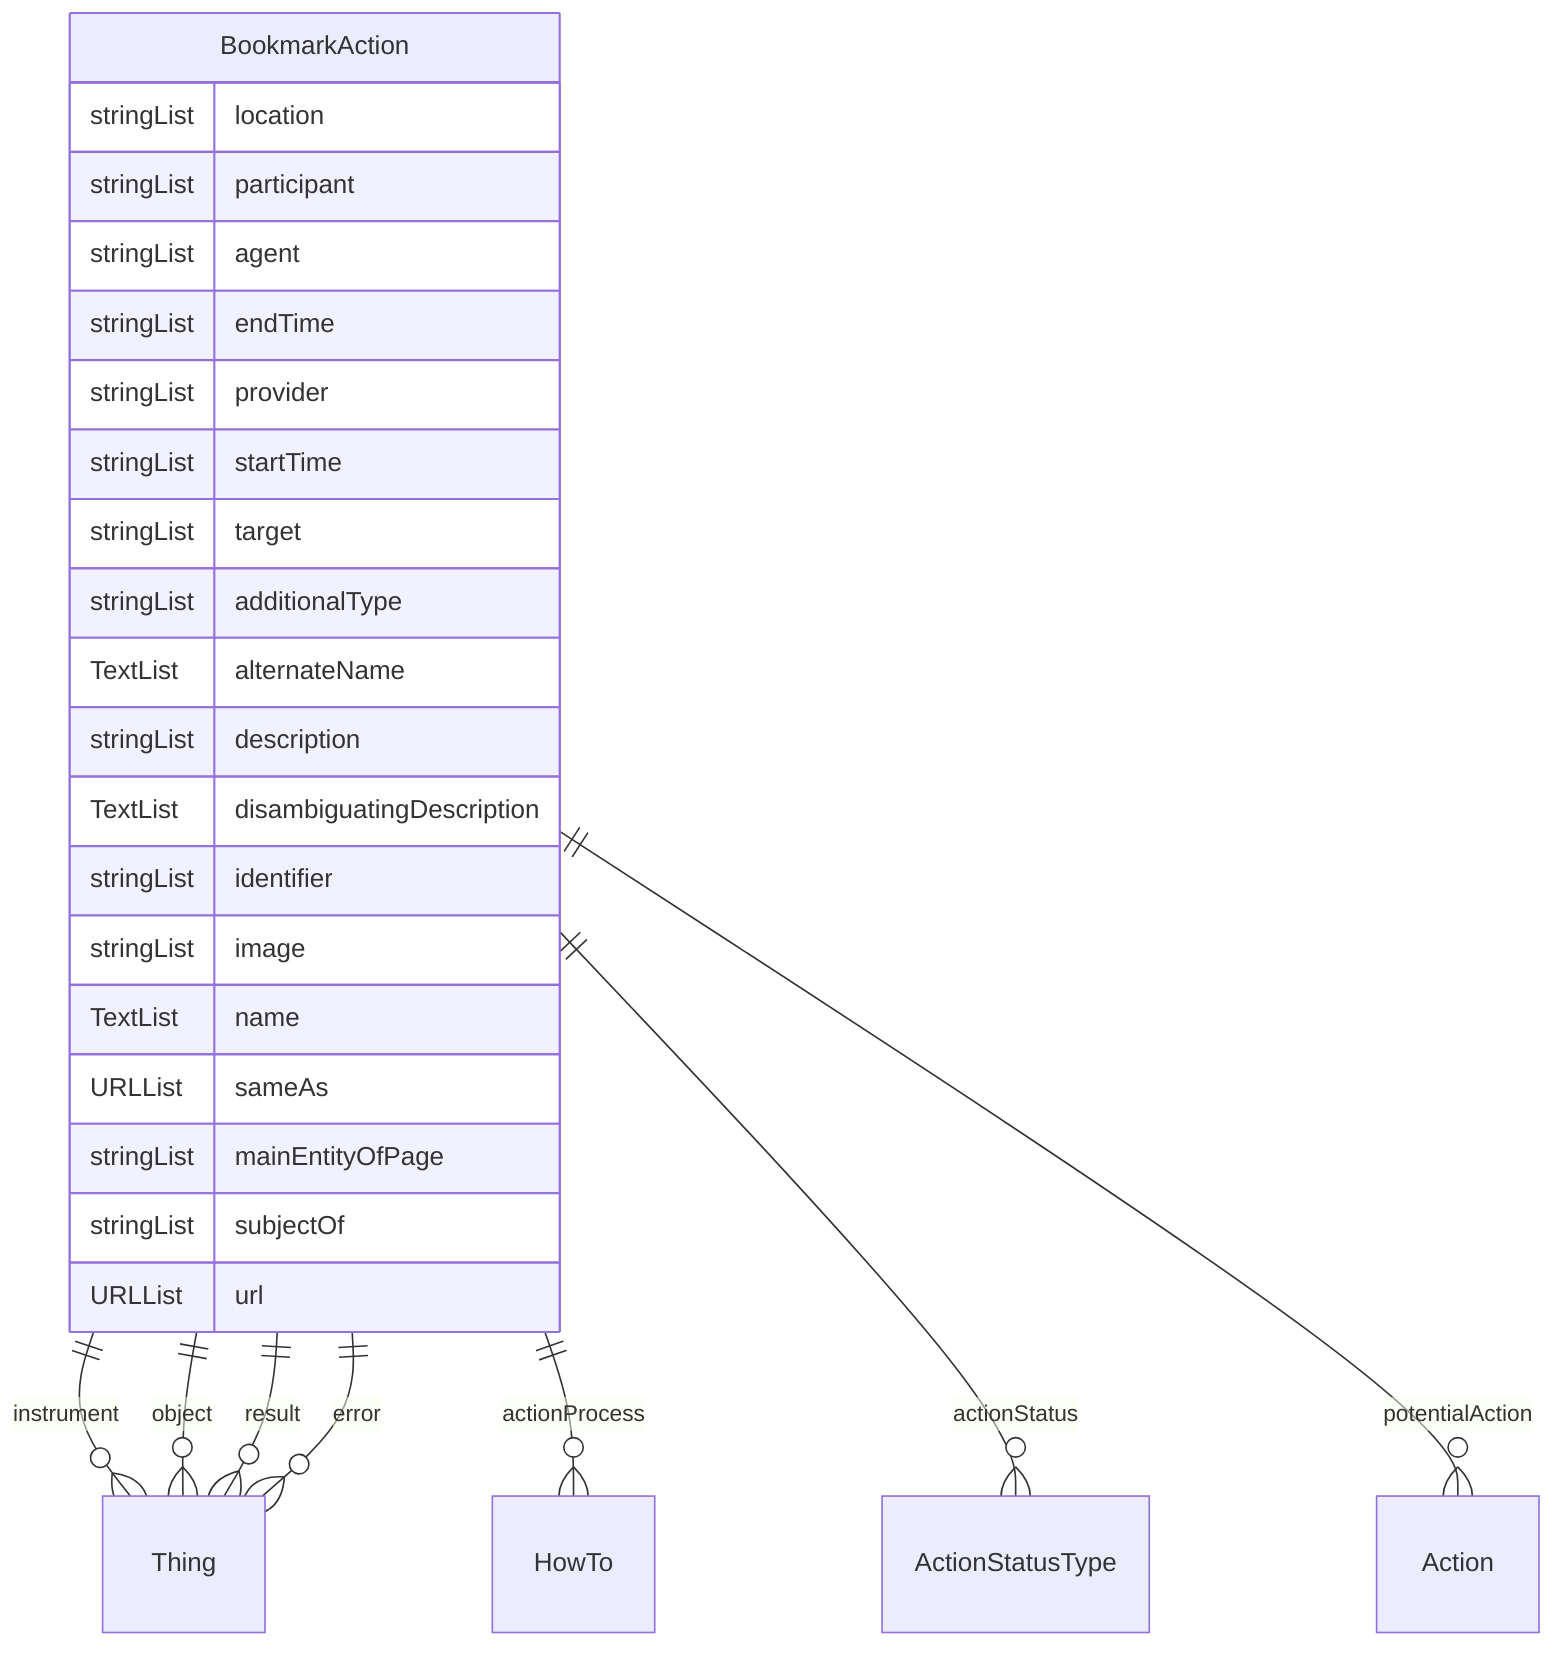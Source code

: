 erDiagram
BookmarkAction {
    stringList location  
    stringList participant  
    stringList agent  
    stringList endTime  
    stringList provider  
    stringList startTime  
    stringList target  
    stringList additionalType  
    TextList alternateName  
    stringList description  
    TextList disambiguatingDescription  
    stringList identifier  
    stringList image  
    TextList name  
    URLList sameAs  
    stringList mainEntityOfPage  
    stringList subjectOf  
    URLList url  
}

BookmarkAction ||--}o Thing : "instrument"
BookmarkAction ||--}o Thing : "object"
BookmarkAction ||--}o Thing : "result"
BookmarkAction ||--}o HowTo : "actionProcess"
BookmarkAction ||--}o ActionStatusType : "actionStatus"
BookmarkAction ||--}o Thing : "error"
BookmarkAction ||--}o Action : "potentialAction"
